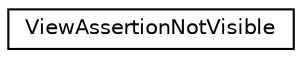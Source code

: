 digraph "Graphical Class Hierarchy"
{
 // LATEX_PDF_SIZE
  edge [fontname="Helvetica",fontsize="10",labelfontname="Helvetica",labelfontsize="10"];
  node [fontname="Helvetica",fontsize="10",shape=record];
  rankdir="LR";
  Node0 [label="ViewAssertionNotVisible",height=0.2,width=0.4,color="black", fillcolor="white", style="filled",URL="$structViewAssertionNotVisible.html",tooltip=" "];
}
